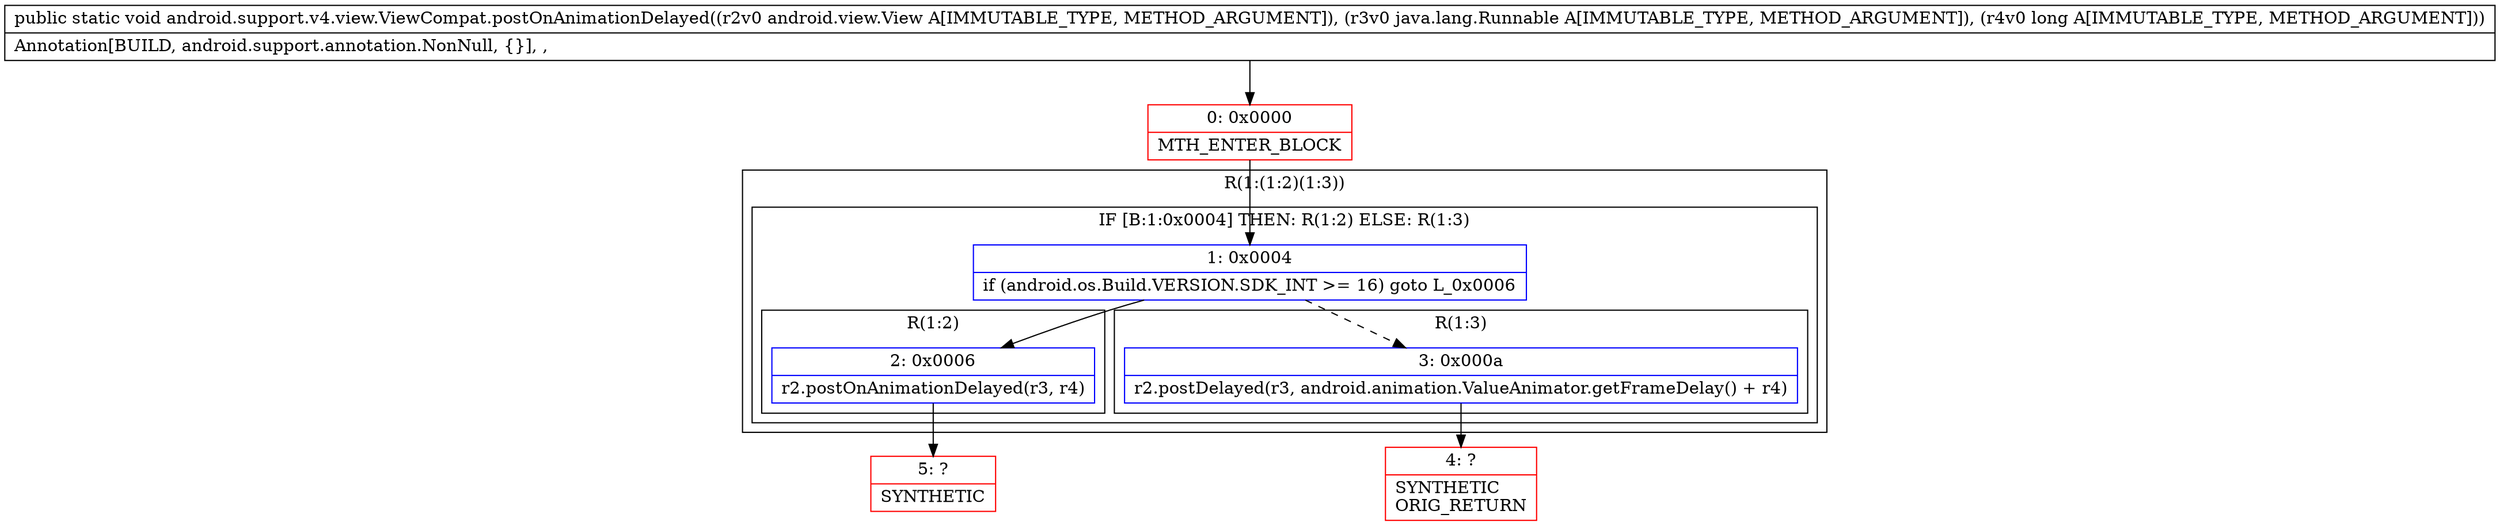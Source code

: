 digraph "CFG forandroid.support.v4.view.ViewCompat.postOnAnimationDelayed(Landroid\/view\/View;Ljava\/lang\/Runnable;J)V" {
subgraph cluster_Region_1644692616 {
label = "R(1:(1:2)(1:3))";
node [shape=record,color=blue];
subgraph cluster_IfRegion_2015351037 {
label = "IF [B:1:0x0004] THEN: R(1:2) ELSE: R(1:3)";
node [shape=record,color=blue];
Node_1 [shape=record,label="{1\:\ 0x0004|if (android.os.Build.VERSION.SDK_INT \>= 16) goto L_0x0006\l}"];
subgraph cluster_Region_1539076320 {
label = "R(1:2)";
node [shape=record,color=blue];
Node_2 [shape=record,label="{2\:\ 0x0006|r2.postOnAnimationDelayed(r3, r4)\l}"];
}
subgraph cluster_Region_649750681 {
label = "R(1:3)";
node [shape=record,color=blue];
Node_3 [shape=record,label="{3\:\ 0x000a|r2.postDelayed(r3, android.animation.ValueAnimator.getFrameDelay() + r4)\l}"];
}
}
}
Node_0 [shape=record,color=red,label="{0\:\ 0x0000|MTH_ENTER_BLOCK\l}"];
Node_4 [shape=record,color=red,label="{4\:\ ?|SYNTHETIC\lORIG_RETURN\l}"];
Node_5 [shape=record,color=red,label="{5\:\ ?|SYNTHETIC\l}"];
MethodNode[shape=record,label="{public static void android.support.v4.view.ViewCompat.postOnAnimationDelayed((r2v0 android.view.View A[IMMUTABLE_TYPE, METHOD_ARGUMENT]), (r3v0 java.lang.Runnable A[IMMUTABLE_TYPE, METHOD_ARGUMENT]), (r4v0 long A[IMMUTABLE_TYPE, METHOD_ARGUMENT]))  | Annotation[BUILD, android.support.annotation.NonNull, \{\}], , \l}"];
MethodNode -> Node_0;
Node_1 -> Node_2;
Node_1 -> Node_3[style=dashed];
Node_2 -> Node_5;
Node_3 -> Node_4;
Node_0 -> Node_1;
}

